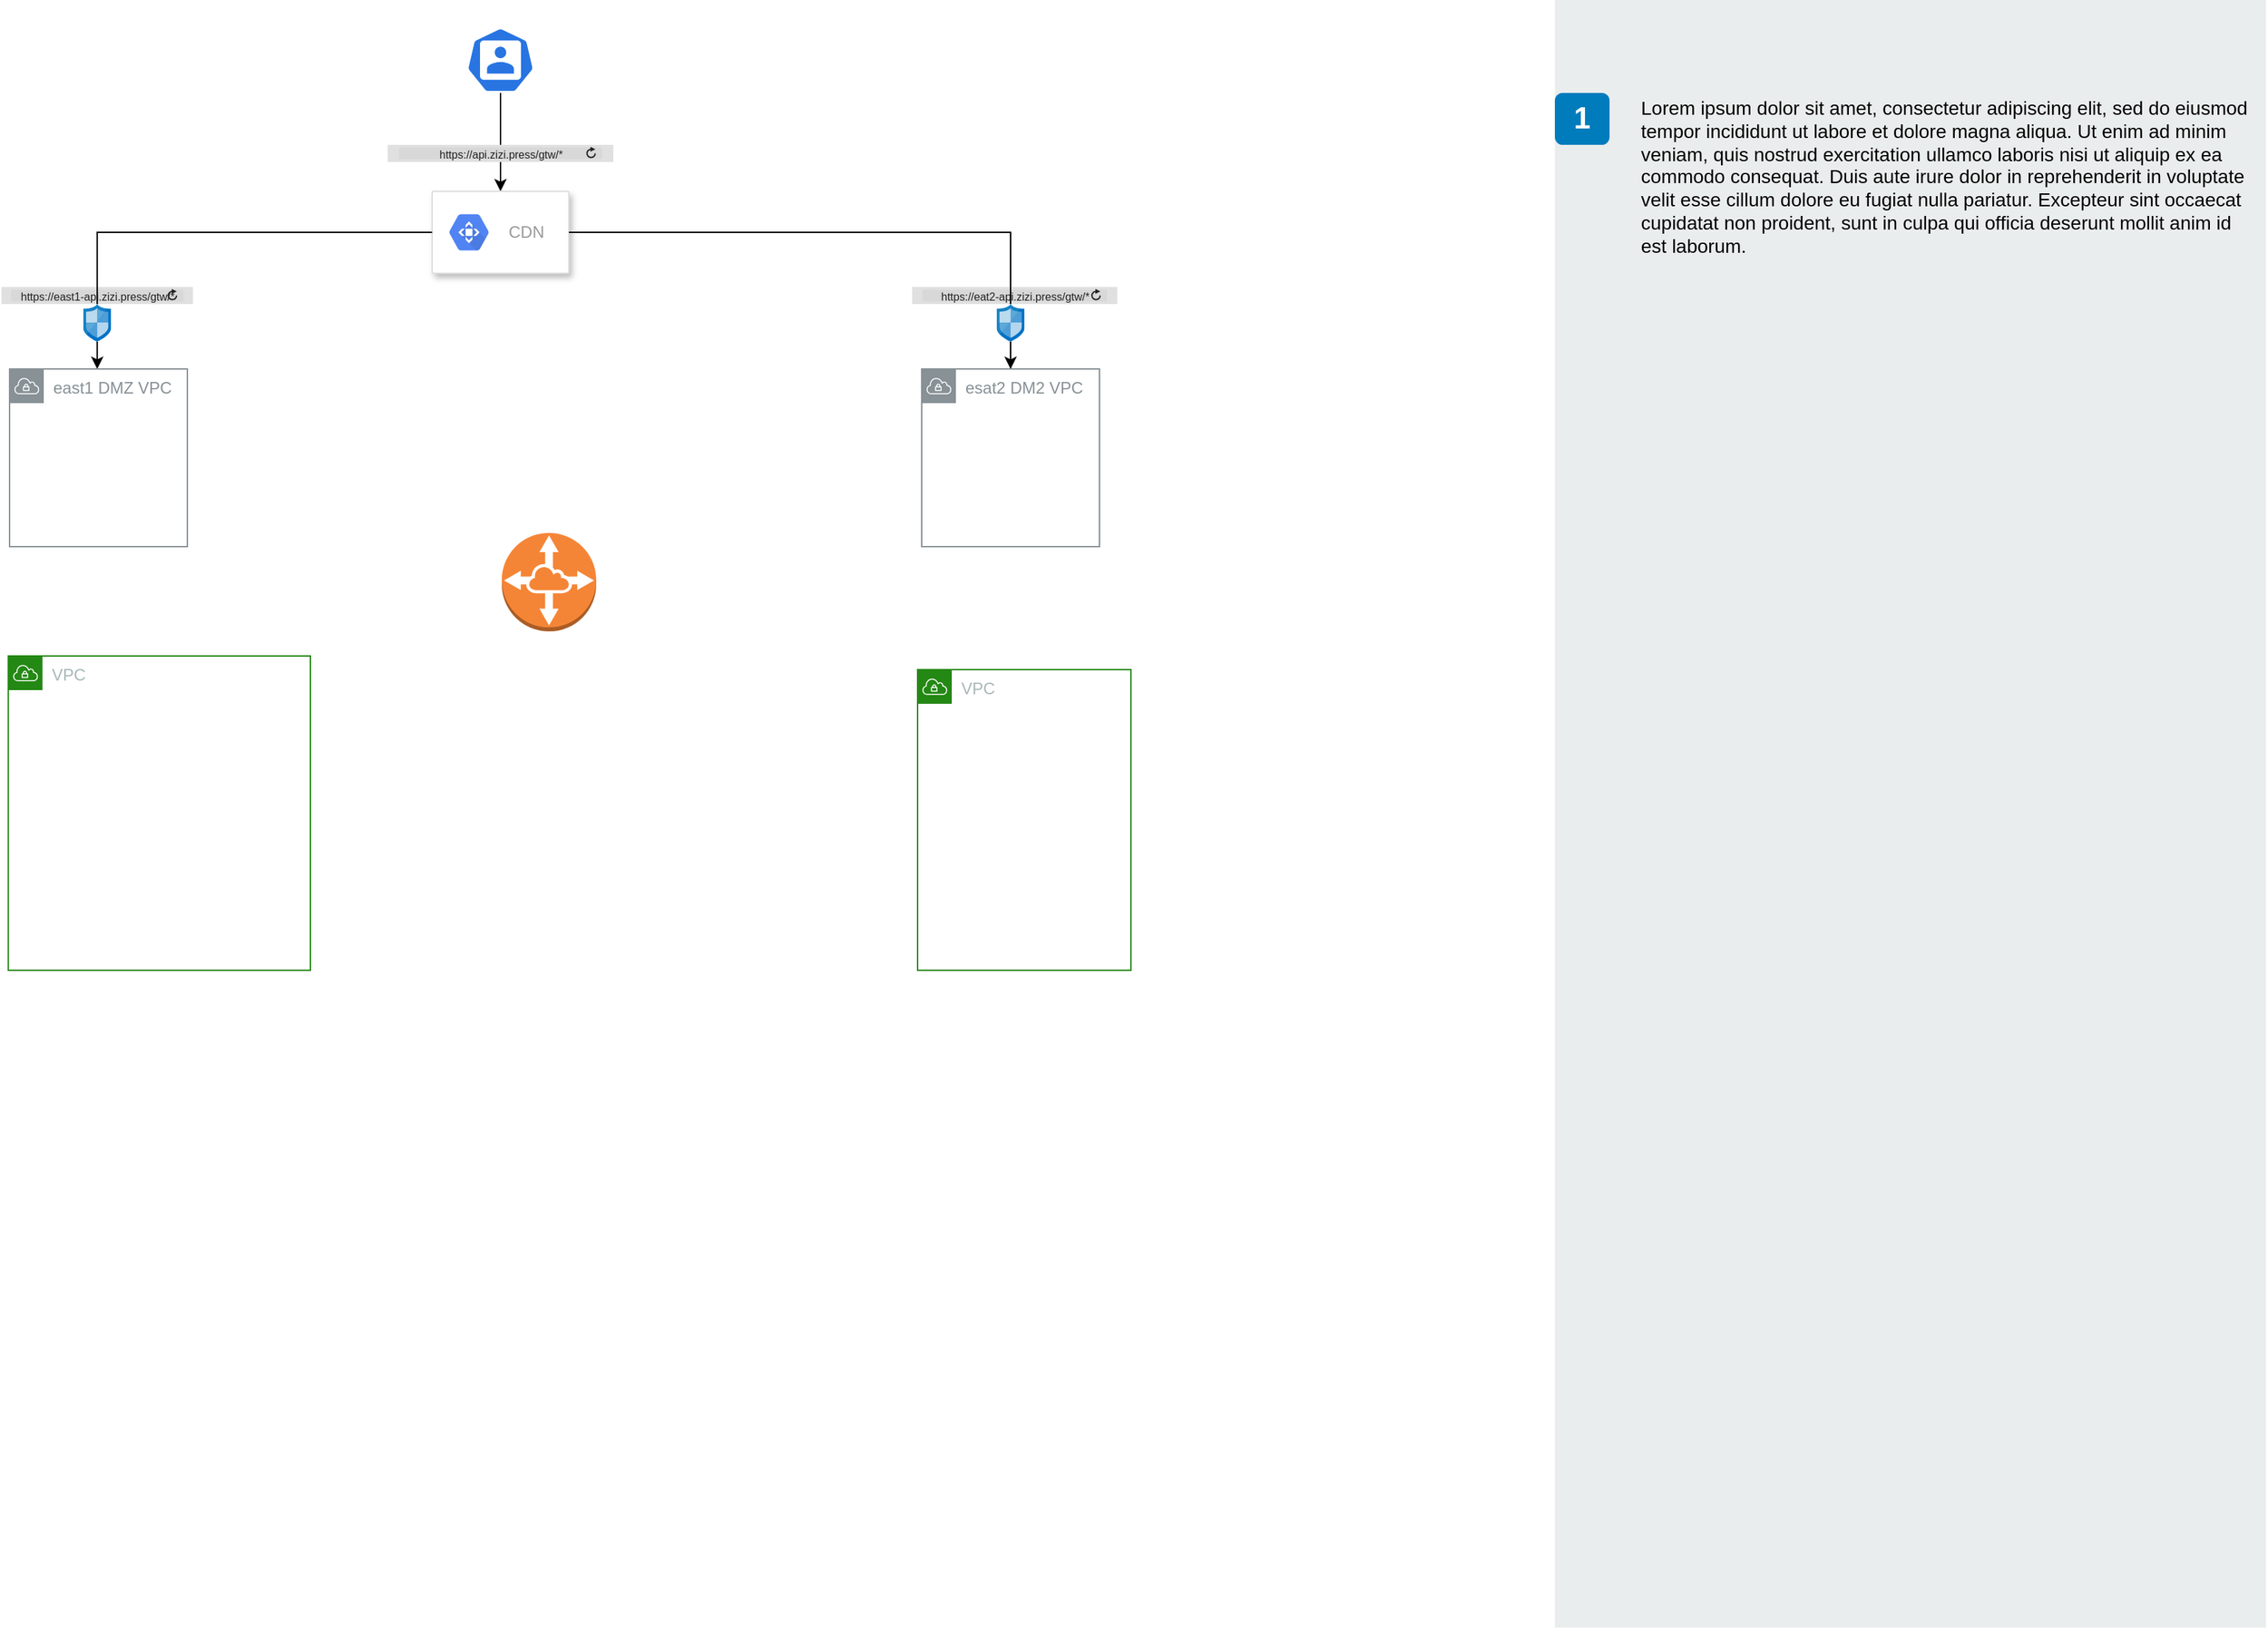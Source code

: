 <mxfile version="16.2.4" type="github">
  <diagram id="Ht1M8jgEwFfnCIfOTk4-" name="Page-1">
    <mxGraphModel dx="1185" dy="628" grid="1" gridSize="10" guides="1" tooltips="1" connect="1" arrows="1" fold="1" page="1" pageScale="1" pageWidth="827" pageHeight="1169" math="0" shadow="0">
      <root>
        <mxCell id="0" />
        <mxCell id="1" parent="0" />
        <mxCell id="UJMu3p_16USaffAU7RMf-8" style="edgeStyle=orthogonalEdgeStyle;rounded=0;orthogonalLoop=1;jettySize=auto;html=1;entryX=0.5;entryY=0;entryDx=0;entryDy=0;" edge="1" parent="1" source="UJMu3p_16USaffAU7RMf-1" target="UJMu3p_16USaffAU7RMf-2">
          <mxGeometry relative="1" as="geometry" />
        </mxCell>
        <mxCell id="UJMu3p_16USaffAU7RMf-1" value="" style="sketch=0;html=1;dashed=0;whitespace=wrap;fillColor=#2875E2;strokeColor=#ffffff;points=[[0.005,0.63,0],[0.1,0.2,0],[0.9,0.2,0],[0.5,0,0],[0.995,0.63,0],[0.72,0.99,0],[0.5,1,0],[0.28,0.99,0]];shape=mxgraph.kubernetes.icon;prIcon=user" vertex="1" parent="1">
          <mxGeometry x="364" y="30" width="50" height="48" as="geometry" />
        </mxCell>
        <mxCell id="UJMu3p_16USaffAU7RMf-12" style="edgeStyle=orthogonalEdgeStyle;rounded=0;orthogonalLoop=1;jettySize=auto;html=1;startArrow=none;" edge="1" parent="1" source="UJMu3p_16USaffAU7RMf-16" target="UJMu3p_16USaffAU7RMf-10">
          <mxGeometry relative="1" as="geometry" />
        </mxCell>
        <mxCell id="UJMu3p_16USaffAU7RMf-13" style="edgeStyle=orthogonalEdgeStyle;rounded=0;orthogonalLoop=1;jettySize=auto;html=1;startArrow=none;" edge="1" parent="1" source="UJMu3p_16USaffAU7RMf-18" target="UJMu3p_16USaffAU7RMf-11">
          <mxGeometry relative="1" as="geometry" />
        </mxCell>
        <mxCell id="UJMu3p_16USaffAU7RMf-2" value="" style="strokeColor=#dddddd;shadow=1;strokeWidth=1;rounded=1;absoluteArcSize=1;arcSize=2;" vertex="1" parent="1">
          <mxGeometry x="339" y="150" width="100" height="60" as="geometry" />
        </mxCell>
        <mxCell id="UJMu3p_16USaffAU7RMf-3" value="CDN" style="sketch=0;dashed=0;connectable=0;html=1;fillColor=#5184F3;strokeColor=none;shape=mxgraph.gcp2.hexIcon;prIcon=cloud_cdn;part=1;labelPosition=right;verticalLabelPosition=middle;align=left;verticalAlign=middle;spacingLeft=5;fontColor=#999999;fontSize=12;" vertex="1" parent="UJMu3p_16USaffAU7RMf-2">
          <mxGeometry y="0.5" width="44" height="39" relative="1" as="geometry">
            <mxPoint x="5" y="-19.5" as="offset" />
          </mxGeometry>
        </mxCell>
        <mxCell id="UJMu3p_16USaffAU7RMf-5" value="" style="rounded=0;whiteSpace=wrap;html=1;fillColor=#EAEDED;fontSize=22;fontColor=#FFFFFF;strokeColor=none;labelBackgroundColor=none;" vertex="1" parent="1">
          <mxGeometry x="1160" y="10" width="520" height="1191" as="geometry" />
        </mxCell>
        <mxCell id="UJMu3p_16USaffAU7RMf-6" value="1" style="rounded=1;whiteSpace=wrap;html=1;fillColor=#007CBD;strokeColor=none;fontColor=#FFFFFF;fontStyle=1;fontSize=22;labelBackgroundColor=none;" vertex="1" parent="1">
          <mxGeometry x="1160" y="78" width="40" height="38" as="geometry" />
        </mxCell>
        <mxCell id="UJMu3p_16USaffAU7RMf-7" value="&lt;span&gt;Lorem ipsum dolor sit amet, consectetur adipiscing elit, sed do eiusmod tempor incididunt ut labore et dolore magna aliqua. Ut enim ad minim veniam, quis nostrud exercitation ullamco laboris nisi ut aliquip ex ea commodo consequat. Duis aute irure dolor in reprehenderit in voluptate velit esse cillum dolore eu fugiat nulla pariatur. Excepteur sint occaecat cupidatat non proident, sunt in culpa qui officia deserunt mollit anim id est laborum.&lt;/span&gt;&lt;br&gt;" style="text;html=1;align=left;verticalAlign=top;spacingTop=-4;fontSize=14;labelBackgroundColor=none;whiteSpace=wrap;" vertex="1" parent="1">
          <mxGeometry x="1220.5" y="78" width="449" height="118" as="geometry" />
        </mxCell>
        <mxCell id="UJMu3p_16USaffAU7RMf-9" value="https://api.zizi.press/gtw/*" style="html=1;strokeWidth=1;shadow=0;dashed=0;shape=mxgraph.ios7ui.url;fillColor=#e0e0e0;strokeColor=#c0c0c0;buttonText=;strokeColor2=#222222;fontColor=#222222;fontSize=8;spacingTop=2;align=center;" vertex="1" parent="1">
          <mxGeometry x="306.5" y="116" width="165" height="12.5" as="geometry" />
        </mxCell>
        <mxCell id="UJMu3p_16USaffAU7RMf-10" value="east1 DMZ VPC" style="sketch=0;outlineConnect=0;gradientColor=none;html=1;whiteSpace=wrap;fontSize=12;fontStyle=0;shape=mxgraph.aws4.group;grIcon=mxgraph.aws4.group_vpc;strokeColor=#879196;fillColor=none;verticalAlign=top;align=left;spacingLeft=30;fontColor=#879196;dashed=0;" vertex="1" parent="1">
          <mxGeometry x="30" y="280" width="130" height="130" as="geometry" />
        </mxCell>
        <mxCell id="UJMu3p_16USaffAU7RMf-11" value="esat2 DM2 VPC" style="sketch=0;outlineConnect=0;gradientColor=none;html=1;whiteSpace=wrap;fontSize=12;fontStyle=0;shape=mxgraph.aws4.group;grIcon=mxgraph.aws4.group_vpc;strokeColor=#879196;fillColor=none;verticalAlign=top;align=left;spacingLeft=30;fontColor=#879196;dashed=0;" vertex="1" parent="1">
          <mxGeometry x="697" y="280" width="130" height="130" as="geometry" />
        </mxCell>
        <mxCell id="UJMu3p_16USaffAU7RMf-14" value="https://east1-api.zizi.press/gtw/*" style="html=1;strokeWidth=1;shadow=0;dashed=0;shape=mxgraph.ios7ui.url;fillColor=#e0e0e0;strokeColor=#c0c0c0;buttonText=;strokeColor2=#222222;fontColor=#222222;fontSize=8;spacingTop=2;align=center;" vertex="1" parent="1">
          <mxGeometry x="24.08" y="220" width="140" height="12.5" as="geometry" />
        </mxCell>
        <mxCell id="UJMu3p_16USaffAU7RMf-15" value="https://eat2-api.zizi.press/gtw/*" style="html=1;strokeWidth=1;shadow=0;dashed=0;shape=mxgraph.ios7ui.url;fillColor=#e0e0e0;strokeColor=#c0c0c0;buttonText=;strokeColor2=#222222;fontColor=#222222;fontSize=8;spacingTop=2;align=center;" vertex="1" parent="1">
          <mxGeometry x="690" y="220" width="150" height="12.5" as="geometry" />
        </mxCell>
        <mxCell id="UJMu3p_16USaffAU7RMf-16" value="" style="sketch=0;aspect=fixed;html=1;points=[];align=center;image;fontSize=12;image=img/lib/mscae/Network_Security_Groups_Classic.svg;" vertex="1" parent="1">
          <mxGeometry x="83.9" y="232.5" width="20.35" height="27.5" as="geometry" />
        </mxCell>
        <mxCell id="UJMu3p_16USaffAU7RMf-17" value="" style="edgeStyle=orthogonalEdgeStyle;rounded=0;orthogonalLoop=1;jettySize=auto;html=1;endArrow=none;" edge="1" parent="1" source="UJMu3p_16USaffAU7RMf-2" target="UJMu3p_16USaffAU7RMf-16">
          <mxGeometry relative="1" as="geometry">
            <mxPoint x="339" y="180" as="sourcePoint" />
            <mxPoint x="95" y="280" as="targetPoint" />
          </mxGeometry>
        </mxCell>
        <mxCell id="UJMu3p_16USaffAU7RMf-18" value="" style="sketch=0;aspect=fixed;html=1;points=[];align=center;image;fontSize=12;image=img/lib/mscae/Network_Security_Groups_Classic.svg;" vertex="1" parent="1">
          <mxGeometry x="751.83" y="232.5" width="20.35" height="27.5" as="geometry" />
        </mxCell>
        <mxCell id="UJMu3p_16USaffAU7RMf-19" value="" style="edgeStyle=orthogonalEdgeStyle;rounded=0;orthogonalLoop=1;jettySize=auto;html=1;endArrow=none;" edge="1" parent="1" source="UJMu3p_16USaffAU7RMf-2" target="UJMu3p_16USaffAU7RMf-18">
          <mxGeometry relative="1" as="geometry">
            <mxPoint x="439" y="180" as="sourcePoint" />
            <mxPoint x="762.0" y="280" as="targetPoint" />
          </mxGeometry>
        </mxCell>
        <mxCell id="UJMu3p_16USaffAU7RMf-20" value="VPC" style="points=[[0,0],[0.25,0],[0.5,0],[0.75,0],[1,0],[1,0.25],[1,0.5],[1,0.75],[1,1],[0.75,1],[0.5,1],[0.25,1],[0,1],[0,0.75],[0,0.5],[0,0.25]];outlineConnect=0;gradientColor=none;html=1;whiteSpace=wrap;fontSize=12;fontStyle=0;container=1;pointerEvents=0;collapsible=0;recursiveResize=0;shape=mxgraph.aws4.group;grIcon=mxgraph.aws4.group_vpc;strokeColor=#248814;fillColor=none;verticalAlign=top;align=left;spacingLeft=30;fontColor=#AAB7B8;dashed=0;" vertex="1" parent="1">
          <mxGeometry x="29.08" y="490" width="220.92" height="230" as="geometry" />
        </mxCell>
        <mxCell id="UJMu3p_16USaffAU7RMf-21" value="VPC" style="points=[[0,0],[0.25,0],[0.5,0],[0.75,0],[1,0],[1,0.25],[1,0.5],[1,0.75],[1,1],[0.75,1],[0.5,1],[0.25,1],[0,1],[0,0.75],[0,0.5],[0,0.25]];outlineConnect=0;gradientColor=none;html=1;whiteSpace=wrap;fontSize=12;fontStyle=0;container=1;pointerEvents=0;collapsible=0;recursiveResize=0;shape=mxgraph.aws4.group;grIcon=mxgraph.aws4.group_vpc;strokeColor=#248814;fillColor=none;verticalAlign=top;align=left;spacingLeft=30;fontColor=#AAB7B8;dashed=0;" vertex="1" parent="1">
          <mxGeometry x="694" y="500" width="156" height="220" as="geometry" />
        </mxCell>
        <mxCell id="UJMu3p_16USaffAU7RMf-24" value="" style="outlineConnect=0;dashed=0;verticalLabelPosition=bottom;verticalAlign=top;align=center;html=1;shape=mxgraph.aws3.vpc_peering;fillColor=#F58536;gradientColor=none;" vertex="1" parent="1">
          <mxGeometry x="390" y="400" width="69" height="72" as="geometry" />
        </mxCell>
      </root>
    </mxGraphModel>
  </diagram>
</mxfile>
